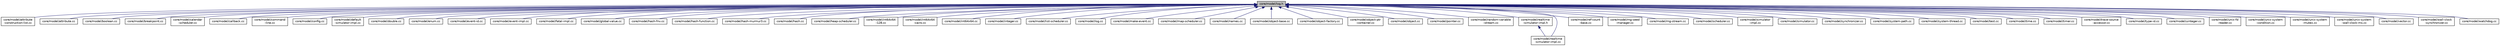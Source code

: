 digraph "core/model/log.h"
{
  edge [fontname="Helvetica",fontsize="10",labelfontname="Helvetica",labelfontsize="10"];
  node [fontname="Helvetica",fontsize="10",shape=record];
  Node1 [label="core/model/log.h",height=0.2,width=0.4,color="black", fillcolor="grey75", style="filled", fontcolor="black"];
  Node1 -> Node2 [dir="back",color="midnightblue",fontsize="10",style="solid"];
  Node2 [label="core/model/attribute\l-construction-list.cc",height=0.2,width=0.4,color="black", fillcolor="white", style="filled",URL="$d7/db6/attribute-construction-list_8cc.html"];
  Node1 -> Node3 [dir="back",color="midnightblue",fontsize="10",style="solid"];
  Node3 [label="core/model/attribute.cc",height=0.2,width=0.4,color="black", fillcolor="white", style="filled",URL="$de/dc4/attribute_8cc.html"];
  Node1 -> Node4 [dir="back",color="midnightblue",fontsize="10",style="solid"];
  Node4 [label="core/model/boolean.cc",height=0.2,width=0.4,color="black", fillcolor="white", style="filled",URL="$de/d1a/boolean_8cc.html"];
  Node1 -> Node5 [dir="back",color="midnightblue",fontsize="10",style="solid"];
  Node5 [label="core/model/breakpoint.cc",height=0.2,width=0.4,color="black", fillcolor="white", style="filled",URL="$d4/dc7/breakpoint_8cc.html"];
  Node1 -> Node6 [dir="back",color="midnightblue",fontsize="10",style="solid"];
  Node6 [label="core/model/calendar\l-scheduler.cc",height=0.2,width=0.4,color="black", fillcolor="white", style="filled",URL="$dc/d22/calendar-scheduler_8cc.html"];
  Node1 -> Node7 [dir="back",color="midnightblue",fontsize="10",style="solid"];
  Node7 [label="core/model/callback.cc",height=0.2,width=0.4,color="black", fillcolor="white", style="filled",URL="$d6/d99/callback_8cc.html"];
  Node1 -> Node8 [dir="back",color="midnightblue",fontsize="10",style="solid"];
  Node8 [label="core/model/command\l-line.cc",height=0.2,width=0.4,color="black", fillcolor="white", style="filled",URL="$d9/dd5/command-line_8cc.html"];
  Node1 -> Node9 [dir="back",color="midnightblue",fontsize="10",style="solid"];
  Node9 [label="core/model/config.cc",height=0.2,width=0.4,color="black", fillcolor="white", style="filled",URL="$dd/da8/config_8cc.html"];
  Node1 -> Node10 [dir="back",color="midnightblue",fontsize="10",style="solid"];
  Node10 [label="core/model/default\l-simulator-impl.cc",height=0.2,width=0.4,color="black", fillcolor="white", style="filled",URL="$d8/d5e/default-simulator-impl_8cc.html"];
  Node1 -> Node11 [dir="back",color="midnightblue",fontsize="10",style="solid"];
  Node11 [label="core/model/double.cc",height=0.2,width=0.4,color="black", fillcolor="white", style="filled",URL="$db/d6c/double_8cc.html"];
  Node1 -> Node12 [dir="back",color="midnightblue",fontsize="10",style="solid"];
  Node12 [label="core/model/enum.cc",height=0.2,width=0.4,color="black", fillcolor="white", style="filled",URL="$d6/d66/enum_8cc.html"];
  Node1 -> Node13 [dir="back",color="midnightblue",fontsize="10",style="solid"];
  Node13 [label="core/model/event-id.cc",height=0.2,width=0.4,color="black", fillcolor="white", style="filled",URL="$d7/d71/event-id_8cc.html"];
  Node1 -> Node14 [dir="back",color="midnightblue",fontsize="10",style="solid"];
  Node14 [label="core/model/event-impl.cc",height=0.2,width=0.4,color="black", fillcolor="white", style="filled",URL="$df/da4/event-impl_8cc.html"];
  Node1 -> Node15 [dir="back",color="midnightblue",fontsize="10",style="solid"];
  Node15 [label="core/model/fatal-impl.cc",height=0.2,width=0.4,color="black", fillcolor="white", style="filled",URL="$df/dd1/fatal-impl_8cc.html",tooltip="Implementation of RegisterStream(), UnregisterStream(), and FlushStreams(); see Implementation note! ..."];
  Node1 -> Node16 [dir="back",color="midnightblue",fontsize="10",style="solid"];
  Node16 [label="core/model/global-value.cc",height=0.2,width=0.4,color="black", fillcolor="white", style="filled",URL="$da/dfa/global-value_8cc.html"];
  Node1 -> Node17 [dir="back",color="midnightblue",fontsize="10",style="solid"];
  Node17 [label="core/model/hash-fnv.cc",height=0.2,width=0.4,color="black", fillcolor="white", style="filled",URL="$dd/d0b/hash-fnv_8cc.html",tooltip="ns3::Hash::Function::Fnv1a implementation. "];
  Node1 -> Node18 [dir="back",color="midnightblue",fontsize="10",style="solid"];
  Node18 [label="core/model/hash-function.cc",height=0.2,width=0.4,color="black", fillcolor="white", style="filled",URL="$d9/d94/hash-function_8cc.html",tooltip="ns3::Hash::Implementation::GetHash64 defaul implementation. "];
  Node1 -> Node19 [dir="back",color="midnightblue",fontsize="10",style="solid"];
  Node19 [label="core/model/hash-murmur3.cc",height=0.2,width=0.4,color="black", fillcolor="white", style="filled",URL="$d3/d64/hash-murmur3_8cc.html",tooltip="ns3::Hash::Function::Murmur3 implementation. "];
  Node1 -> Node20 [dir="back",color="midnightblue",fontsize="10",style="solid"];
  Node20 [label="core/model/hash.cc",height=0.2,width=0.4,color="black", fillcolor="white", style="filled",URL="$dd/d3d/hash_8cc.html",tooltip="ns3::Hasher implementation. "];
  Node1 -> Node21 [dir="back",color="midnightblue",fontsize="10",style="solid"];
  Node21 [label="core/model/heap-scheduler.cc",height=0.2,width=0.4,color="black", fillcolor="white", style="filled",URL="$d0/d5d/heap-scheduler_8cc.html"];
  Node1 -> Node22 [dir="back",color="midnightblue",fontsize="10",style="solid"];
  Node22 [label="core/model/int64x64\l-128.cc",height=0.2,width=0.4,color="black", fillcolor="white", style="filled",URL="$d6/d8a/int64x64-128_8cc.html"];
  Node1 -> Node23 [dir="back",color="midnightblue",fontsize="10",style="solid"];
  Node23 [label="core/model/int64x64\l-cairo.cc",height=0.2,width=0.4,color="black", fillcolor="white", style="filled",URL="$db/dc6/int64x64-cairo_8cc.html"];
  Node1 -> Node24 [dir="back",color="midnightblue",fontsize="10",style="solid"];
  Node24 [label="core/model/int64x64.cc",height=0.2,width=0.4,color="black", fillcolor="white", style="filled",URL="$d6/db2/int64x64_8cc.html"];
  Node1 -> Node25 [dir="back",color="midnightblue",fontsize="10",style="solid"];
  Node25 [label="core/model/integer.cc",height=0.2,width=0.4,color="black", fillcolor="white", style="filled",URL="$d5/d48/integer_8cc.html"];
  Node1 -> Node26 [dir="back",color="midnightblue",fontsize="10",style="solid"];
  Node26 [label="core/model/list-scheduler.cc",height=0.2,width=0.4,color="black", fillcolor="white", style="filled",URL="$d1/de4/list-scheduler_8cc.html"];
  Node1 -> Node27 [dir="back",color="midnightblue",fontsize="10",style="solid"];
  Node27 [label="core/model/log.cc",height=0.2,width=0.4,color="black", fillcolor="white", style="filled",URL="$d4/dc1/log_8cc.html"];
  Node1 -> Node28 [dir="back",color="midnightblue",fontsize="10",style="solid"];
  Node28 [label="core/model/make-event.cc",height=0.2,width=0.4,color="black", fillcolor="white", style="filled",URL="$db/d51/make-event_8cc.html"];
  Node1 -> Node29 [dir="back",color="midnightblue",fontsize="10",style="solid"];
  Node29 [label="core/model/map-scheduler.cc",height=0.2,width=0.4,color="black", fillcolor="white", style="filled",URL="$d1/d6c/map-scheduler_8cc.html"];
  Node1 -> Node30 [dir="back",color="midnightblue",fontsize="10",style="solid"];
  Node30 [label="core/model/names.cc",height=0.2,width=0.4,color="black", fillcolor="white", style="filled",URL="$de/dee/names_8cc.html"];
  Node1 -> Node31 [dir="back",color="midnightblue",fontsize="10",style="solid"];
  Node31 [label="core/model/object-base.cc",height=0.2,width=0.4,color="black", fillcolor="white", style="filled",URL="$d0/dc5/object-base_8cc.html"];
  Node1 -> Node32 [dir="back",color="midnightblue",fontsize="10",style="solid"];
  Node32 [label="core/model/object-factory.cc",height=0.2,width=0.4,color="black", fillcolor="white", style="filled",URL="$da/d52/object-factory_8cc.html"];
  Node1 -> Node33 [dir="back",color="midnightblue",fontsize="10",style="solid"];
  Node33 [label="core/model/object-ptr\l-container.cc",height=0.2,width=0.4,color="black", fillcolor="white", style="filled",URL="$d2/daa/object-ptr-container_8cc.html"];
  Node1 -> Node34 [dir="back",color="midnightblue",fontsize="10",style="solid"];
  Node34 [label="core/model/object.cc",height=0.2,width=0.4,color="black", fillcolor="white", style="filled",URL="$d4/ddf/object_8cc.html"];
  Node1 -> Node35 [dir="back",color="midnightblue",fontsize="10",style="solid"];
  Node35 [label="core/model/pointer.cc",height=0.2,width=0.4,color="black", fillcolor="white", style="filled",URL="$dd/d78/pointer_8cc.html"];
  Node1 -> Node36 [dir="back",color="midnightblue",fontsize="10",style="solid"];
  Node36 [label="core/model/random-variable\l-stream.cc",height=0.2,width=0.4,color="black", fillcolor="white", style="filled",URL="$d9/d60/random-variable-stream_8cc.html"];
  Node1 -> Node37 [dir="back",color="midnightblue",fontsize="10",style="solid"];
  Node37 [label="core/model/realtime\l-simulator-impl.h",height=0.2,width=0.4,color="black", fillcolor="white", style="filled",URL="$d3/de4/realtime-simulator-impl_8h.html"];
  Node37 -> Node38 [dir="back",color="midnightblue",fontsize="10",style="solid"];
  Node38 [label="core/model/realtime\l-simulator-impl.cc",height=0.2,width=0.4,color="black", fillcolor="white", style="filled",URL="$dc/da2/realtime-simulator-impl_8cc.html"];
  Node1 -> Node38 [dir="back",color="midnightblue",fontsize="10",style="solid"];
  Node1 -> Node39 [dir="back",color="midnightblue",fontsize="10",style="solid"];
  Node39 [label="core/model/ref-count\l-base.cc",height=0.2,width=0.4,color="black", fillcolor="white", style="filled",URL="$dc/dd0/ref-count-base_8cc.html"];
  Node1 -> Node40 [dir="back",color="midnightblue",fontsize="10",style="solid"];
  Node40 [label="core/model/rng-seed\l-manager.cc",height=0.2,width=0.4,color="black", fillcolor="white", style="filled",URL="$db/d4e/rng-seed-manager_8cc.html"];
  Node1 -> Node41 [dir="back",color="midnightblue",fontsize="10",style="solid"];
  Node41 [label="core/model/rng-stream.cc",height=0.2,width=0.4,color="black", fillcolor="white", style="filled",URL="$d7/dde/rng-stream_8cc.html"];
  Node1 -> Node42 [dir="back",color="midnightblue",fontsize="10",style="solid"];
  Node42 [label="core/model/scheduler.cc",height=0.2,width=0.4,color="black", fillcolor="white", style="filled",URL="$dd/d55/scheduler_8cc.html"];
  Node1 -> Node43 [dir="back",color="midnightblue",fontsize="10",style="solid"];
  Node43 [label="core/model/simulator\l-impl.cc",height=0.2,width=0.4,color="black", fillcolor="white", style="filled",URL="$d7/dac/simulator-impl_8cc.html"];
  Node1 -> Node44 [dir="back",color="midnightblue",fontsize="10",style="solid"];
  Node44 [label="core/model/simulator.cc",height=0.2,width=0.4,color="black", fillcolor="white", style="filled",URL="$d6/df8/simulator_8cc.html"];
  Node1 -> Node45 [dir="back",color="midnightblue",fontsize="10",style="solid"];
  Node45 [label="core/model/synchronizer.cc",height=0.2,width=0.4,color="black", fillcolor="white", style="filled",URL="$de/dba/synchronizer_8cc.html"];
  Node1 -> Node46 [dir="back",color="midnightblue",fontsize="10",style="solid"];
  Node46 [label="core/model/system-path.cc",height=0.2,width=0.4,color="black", fillcolor="white", style="filled",URL="$d3/d53/system-path_8cc.html"];
  Node1 -> Node47 [dir="back",color="midnightblue",fontsize="10",style="solid"];
  Node47 [label="core/model/system-thread.cc",height=0.2,width=0.4,color="black", fillcolor="white", style="filled",URL="$d2/db9/system-thread_8cc.html"];
  Node1 -> Node48 [dir="back",color="midnightblue",fontsize="10",style="solid"];
  Node48 [label="core/model/test.cc",height=0.2,width=0.4,color="black", fillcolor="white", style="filled",URL="$df/d52/test_8cc.html"];
  Node1 -> Node49 [dir="back",color="midnightblue",fontsize="10",style="solid"];
  Node49 [label="core/model/time.cc",height=0.2,width=0.4,color="black", fillcolor="white", style="filled",URL="$db/d43/time_8cc.html"];
  Node1 -> Node50 [dir="back",color="midnightblue",fontsize="10",style="solid"];
  Node50 [label="core/model/timer.cc",height=0.2,width=0.4,color="black", fillcolor="white", style="filled",URL="$d1/d24/timer_8cc.html"];
  Node1 -> Node51 [dir="back",color="midnightblue",fontsize="10",style="solid"];
  Node51 [label="core/model/trace-source\l-accessor.cc",height=0.2,width=0.4,color="black", fillcolor="white", style="filled",URL="$da/d3e/trace-source-accessor_8cc.html"];
  Node1 -> Node52 [dir="back",color="midnightblue",fontsize="10",style="solid"];
  Node52 [label="core/model/type-id.cc",height=0.2,width=0.4,color="black", fillcolor="white", style="filled",URL="$d7/d2a/type-id_8cc.html"];
  Node1 -> Node53 [dir="back",color="midnightblue",fontsize="10",style="solid"];
  Node53 [label="core/model/uinteger.cc",height=0.2,width=0.4,color="black", fillcolor="white", style="filled",URL="$d9/d28/uinteger_8cc.html"];
  Node1 -> Node54 [dir="back",color="midnightblue",fontsize="10",style="solid"];
  Node54 [label="core/model/unix-fd\l-reader.cc",height=0.2,width=0.4,color="black", fillcolor="white", style="filled",URL="$dd/d0d/unix-fd-reader_8cc.html"];
  Node1 -> Node55 [dir="back",color="midnightblue",fontsize="10",style="solid"];
  Node55 [label="core/model/unix-system\l-condition.cc",height=0.2,width=0.4,color="black", fillcolor="white", style="filled",URL="$d3/d09/unix-system-condition_8cc.html"];
  Node1 -> Node56 [dir="back",color="midnightblue",fontsize="10",style="solid"];
  Node56 [label="core/model/unix-system\l-mutex.cc",height=0.2,width=0.4,color="black", fillcolor="white", style="filled",URL="$d4/dea/unix-system-mutex_8cc.html"];
  Node1 -> Node57 [dir="back",color="midnightblue",fontsize="10",style="solid"];
  Node57 [label="core/model/unix-system\l-wall-clock-ms.cc",height=0.2,width=0.4,color="black", fillcolor="white", style="filled",URL="$d2/d79/unix-system-wall-clock-ms_8cc.html"];
  Node1 -> Node58 [dir="back",color="midnightblue",fontsize="10",style="solid"];
  Node58 [label="core/model/vector.cc",height=0.2,width=0.4,color="black", fillcolor="white", style="filled",URL="$de/dd1/vector_8cc.html"];
  Node1 -> Node59 [dir="back",color="midnightblue",fontsize="10",style="solid"];
  Node59 [label="core/model/wall-clock\l-synchronizer.cc",height=0.2,width=0.4,color="black", fillcolor="white", style="filled",URL="$da/d26/wall-clock-synchronizer_8cc.html"];
  Node1 -> Node60 [dir="back",color="midnightblue",fontsize="10",style="solid"];
  Node60 [label="core/model/watchdog.cc",height=0.2,width=0.4,color="black", fillcolor="white", style="filled",URL="$d6/d77/watchdog_8cc.html"];
}
